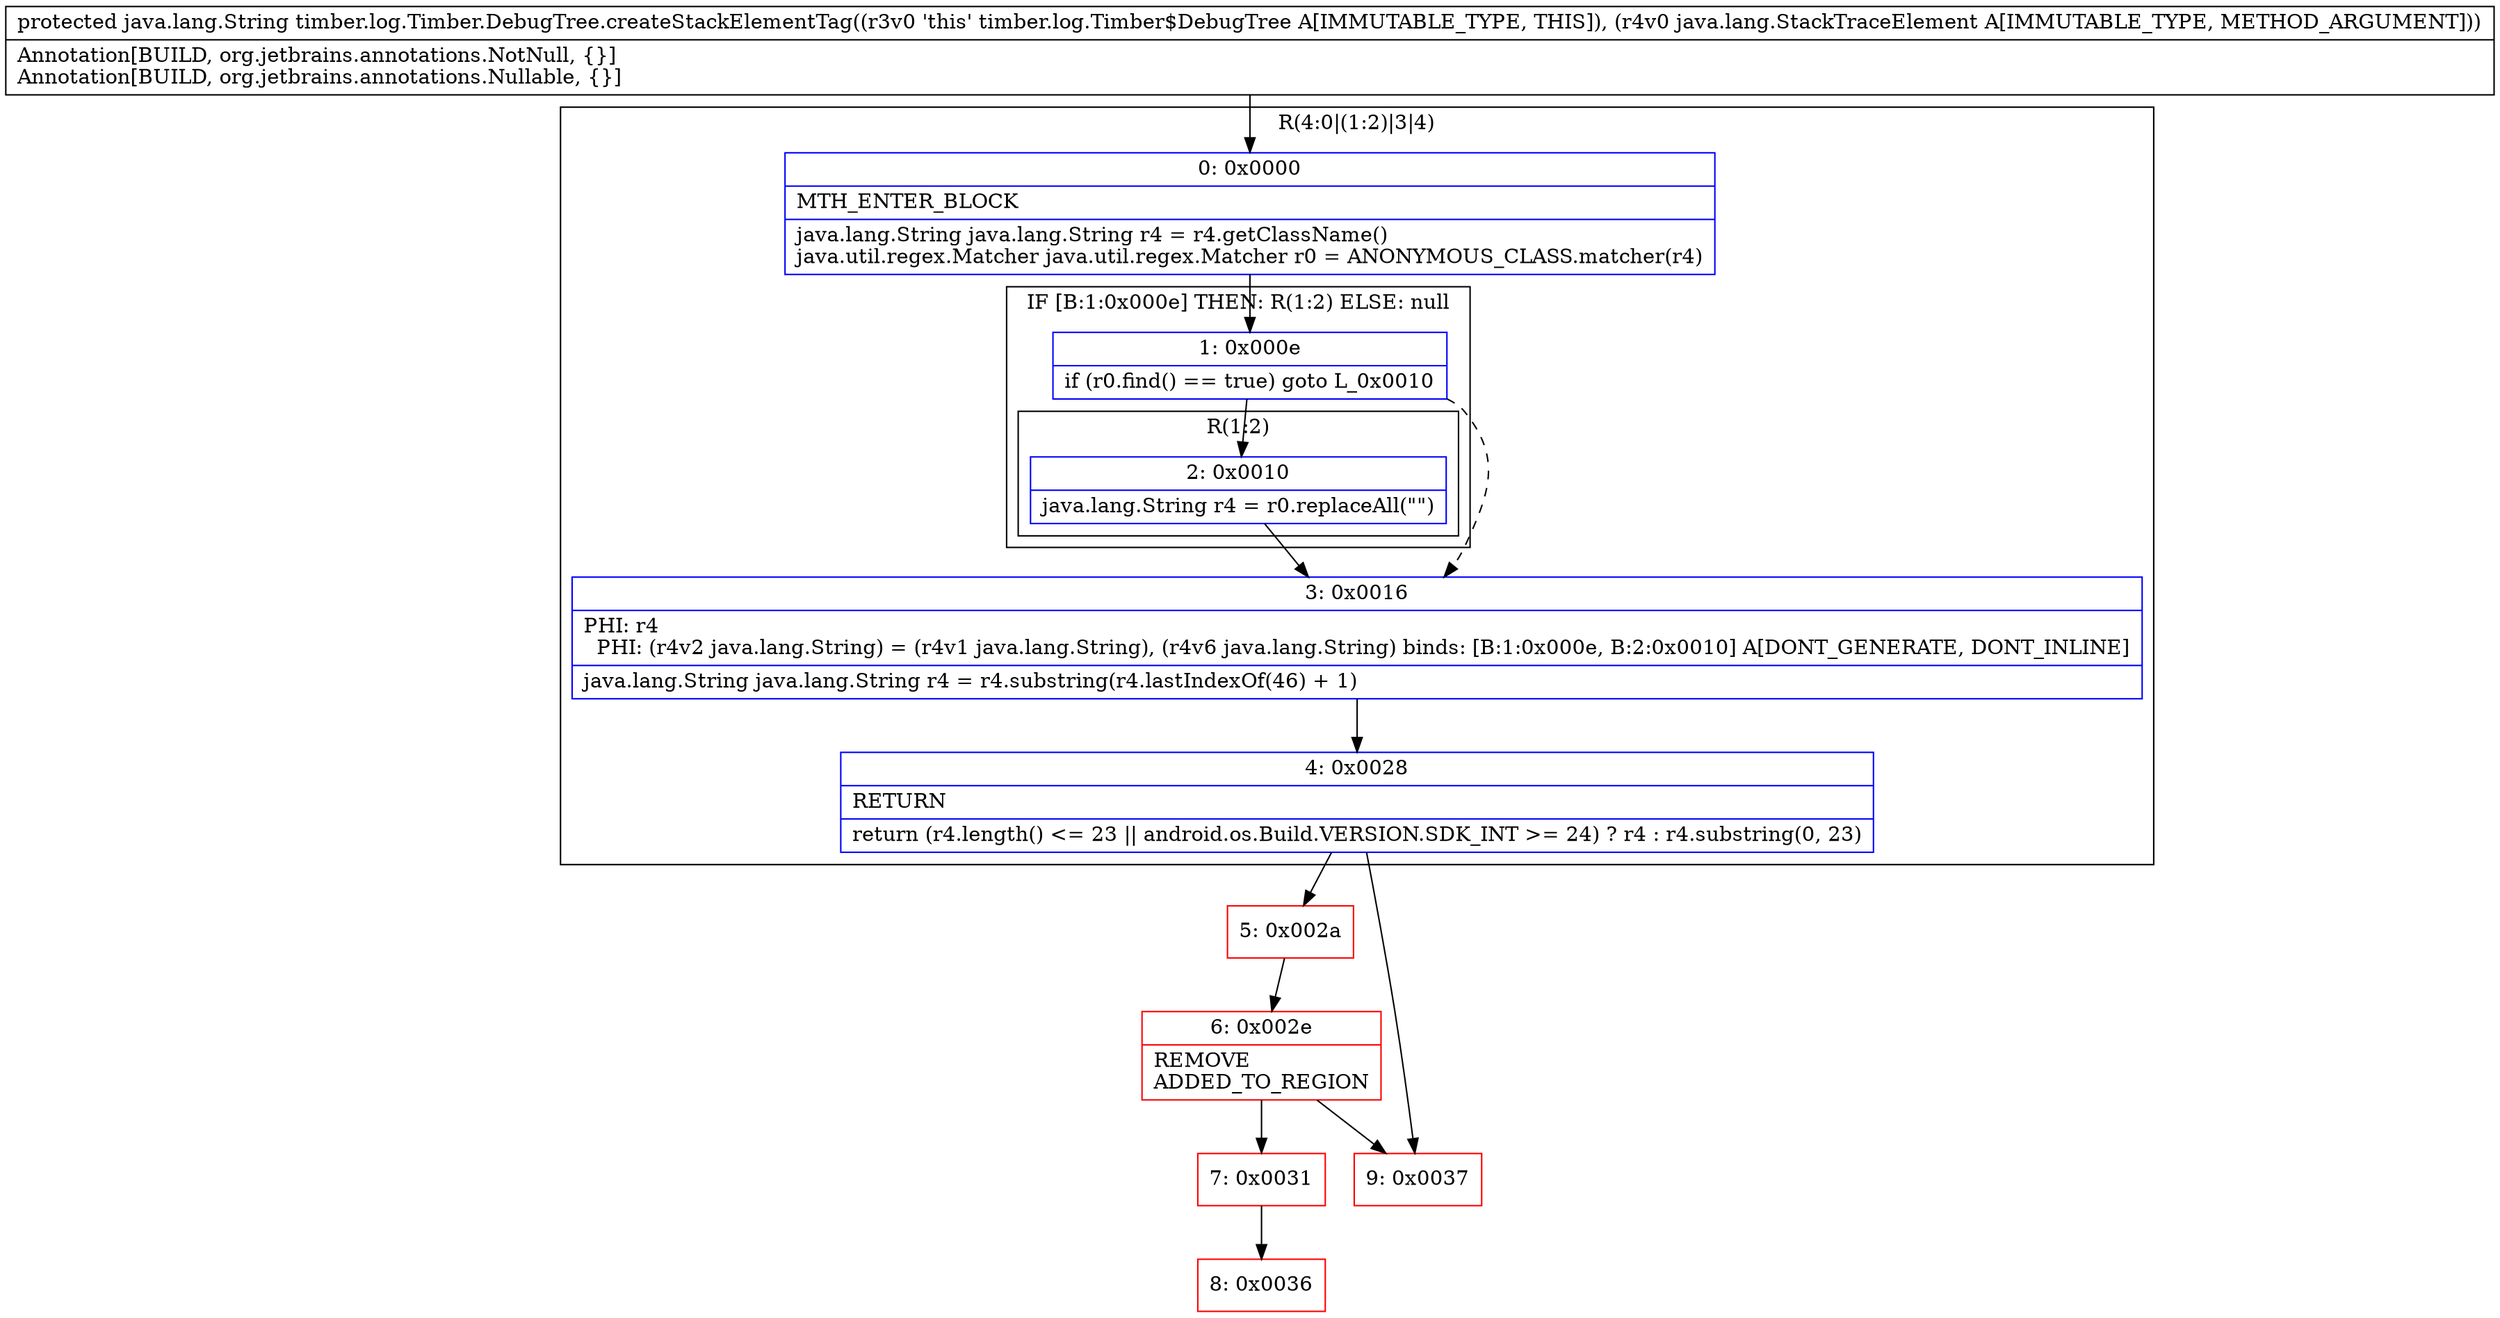 digraph "CFG fortimber.log.Timber.DebugTree.createStackElementTag(Ljava\/lang\/StackTraceElement;)Ljava\/lang\/String;" {
subgraph cluster_Region_294895791 {
label = "R(4:0|(1:2)|3|4)";
node [shape=record,color=blue];
Node_0 [shape=record,label="{0\:\ 0x0000|MTH_ENTER_BLOCK\l|java.lang.String java.lang.String r4 = r4.getClassName()\ljava.util.regex.Matcher java.util.regex.Matcher r0 = ANONYMOUS_CLASS.matcher(r4)\l}"];
subgraph cluster_IfRegion_524630350 {
label = "IF [B:1:0x000e] THEN: R(1:2) ELSE: null";
node [shape=record,color=blue];
Node_1 [shape=record,label="{1\:\ 0x000e|if (r0.find() == true) goto L_0x0010\l}"];
subgraph cluster_Region_850019790 {
label = "R(1:2)";
node [shape=record,color=blue];
Node_2 [shape=record,label="{2\:\ 0x0010|java.lang.String r4 = r0.replaceAll(\"\")\l}"];
}
}
Node_3 [shape=record,label="{3\:\ 0x0016|PHI: r4 \l  PHI: (r4v2 java.lang.String) = (r4v1 java.lang.String), (r4v6 java.lang.String) binds: [B:1:0x000e, B:2:0x0010] A[DONT_GENERATE, DONT_INLINE]\l|java.lang.String java.lang.String r4 = r4.substring(r4.lastIndexOf(46) + 1)\l}"];
Node_4 [shape=record,label="{4\:\ 0x0028|RETURN\l|return (r4.length() \<= 23 \|\| android.os.Build.VERSION.SDK_INT \>= 24) ? r4 : r4.substring(0, 23)\l}"];
}
Node_5 [shape=record,color=red,label="{5\:\ 0x002a}"];
Node_6 [shape=record,color=red,label="{6\:\ 0x002e|REMOVE\lADDED_TO_REGION\l}"];
Node_7 [shape=record,color=red,label="{7\:\ 0x0031}"];
Node_8 [shape=record,color=red,label="{8\:\ 0x0036}"];
Node_9 [shape=record,color=red,label="{9\:\ 0x0037}"];
MethodNode[shape=record,label="{protected java.lang.String timber.log.Timber.DebugTree.createStackElementTag((r3v0 'this' timber.log.Timber$DebugTree A[IMMUTABLE_TYPE, THIS]), (r4v0 java.lang.StackTraceElement A[IMMUTABLE_TYPE, METHOD_ARGUMENT]))  | Annotation[BUILD, org.jetbrains.annotations.NotNull, \{\}]\lAnnotation[BUILD, org.jetbrains.annotations.Nullable, \{\}]\l}"];
MethodNode -> Node_0;
Node_0 -> Node_1;
Node_1 -> Node_2;
Node_1 -> Node_3[style=dashed];
Node_2 -> Node_3;
Node_3 -> Node_4;
Node_4 -> Node_5;
Node_4 -> Node_9;
Node_5 -> Node_6;
Node_6 -> Node_7;
Node_6 -> Node_9;
Node_7 -> Node_8;
}


